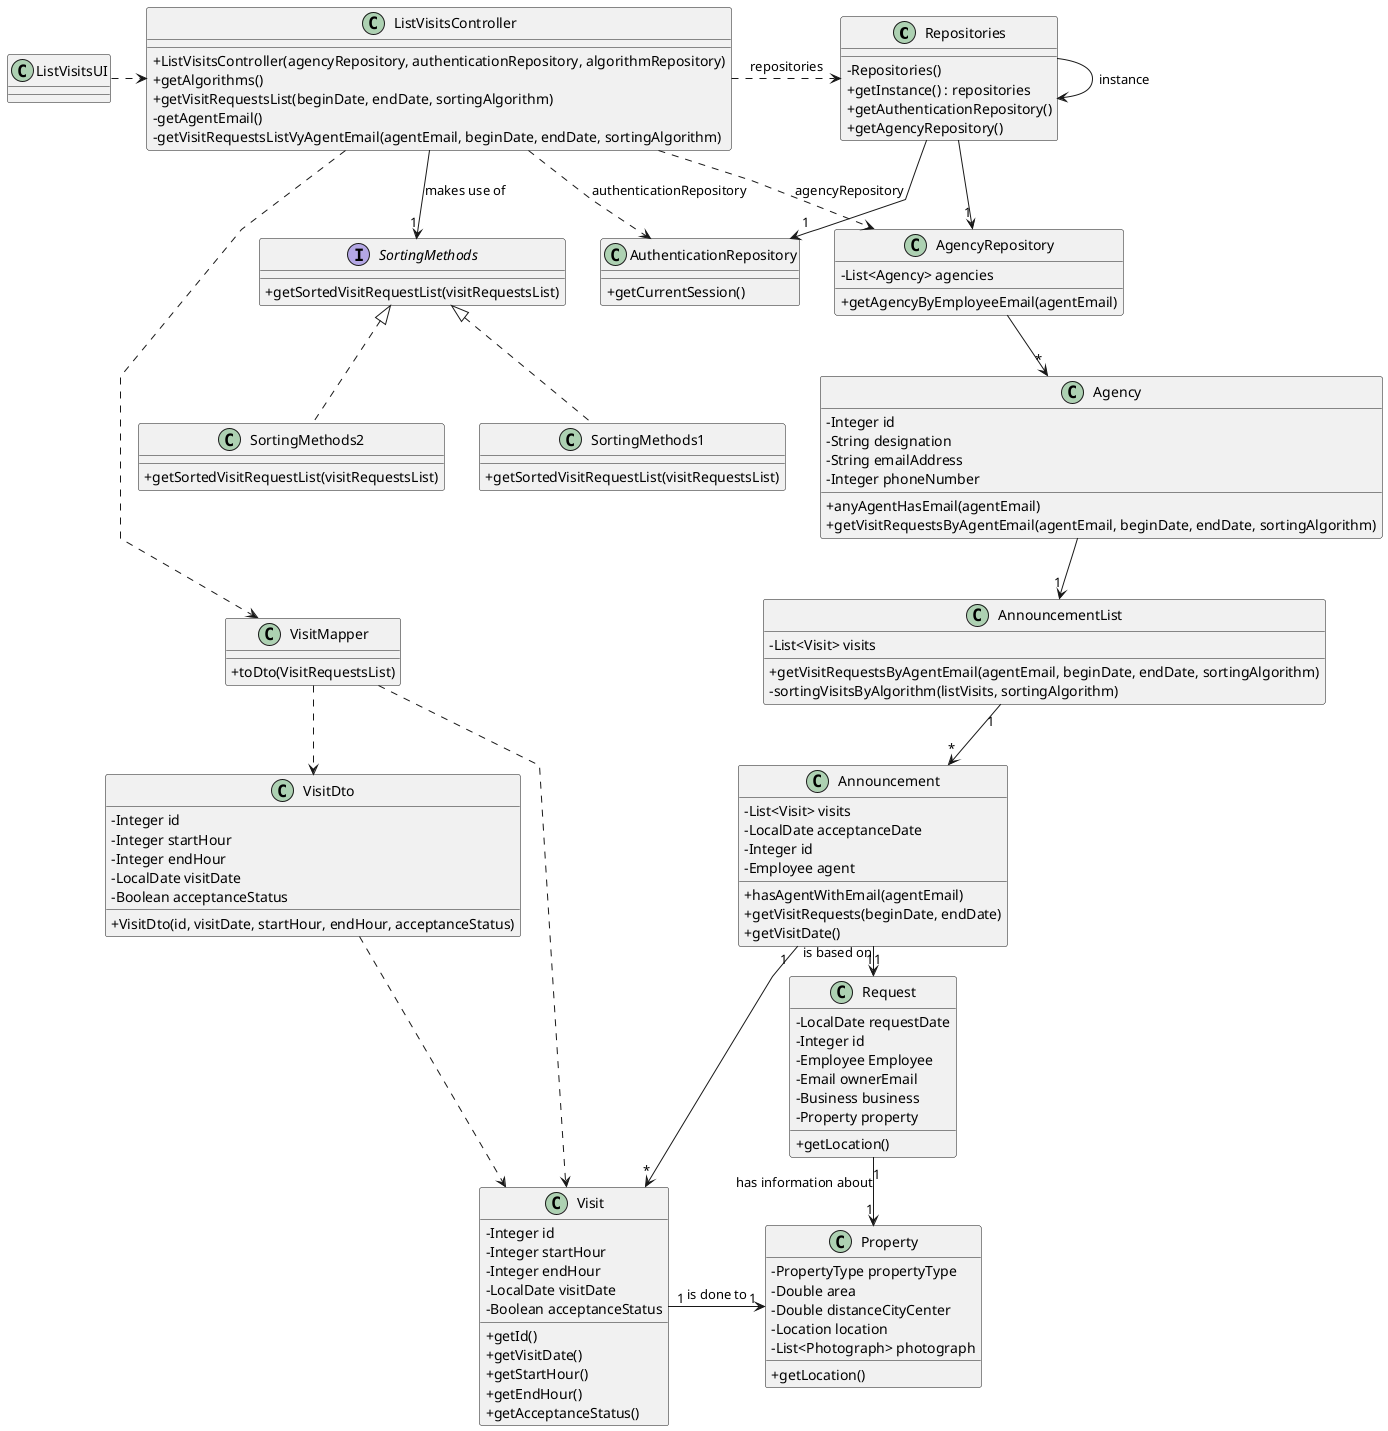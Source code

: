 @startuml
'skinparam monochrome true
skinparam packageStyle rectangle
skinparam shadowing false
skinparam linetype polyline
'skinparam linetype orto

skinparam classAttributeIconSize 0

class Repositories {
    - Repositories()
    + getInstance() : repositories
'    + getAlgorithmRepository()
    + getAuthenticationRepository()
    + getAgencyRepository()
}

class ListVisitsController {
    + ListVisitsController(agencyRepository, authenticationRepository, algorithmRepository)
    + getAlgorithms()
    + getVisitRequestsList(beginDate, endDate, sortingAlgorithm)
    - getAgentEmail()
    - getVisitRequestsListVyAgentEmail(agentEmail, beginDate, endDate, sortingAlgorithm)
}

'class AlgorithmRepository{
'+ getAlgorithmList()
'}
'
'class AlgorithmMapper{
'+toDto(algorithmList)
'}
'
'class AlgorithmDto{
'-String algorithmType
'
'+AlgorithmDto(AlgorithmTypeDesignation)
'}
'
'class Algorithm{
'-String algorithmType
'
'+getAlgorithmTypeDesignation()
'}

class AuthenticationRepository{
+getCurrentSession()
}

class AgencyRepository{
-List<Agency> agencies

+getAgencyByEmployeeEmail(agentEmail)
}

class Agency{
- Integer id
- String designation
- String emailAddress
- Integer phoneNumber

+ anyAgentHasEmail(agentEmail)
+ getVisitRequestsByAgentEmail(agentEmail, beginDate, endDate, sortingAlgorithm)
}

class AnnouncementList{
- List<Visit> visits

+ getVisitRequestsByAgentEmail(agentEmail, beginDate, endDate, sortingAlgorithm)
- sortingVisitsByAlgorithm(listVisits, sortingAlgorithm)
}

class Announcement{
    - List<Visit> visits
    - LocalDate acceptanceDate
    - Integer id
    - Employee agent

+ hasAgentWithEmail(agentEmail)
+ getVisitRequests(beginDate, endDate)
+ getVisitDate()
}

class VisitMapper{
+toDto(VisitRequestsList)
}

class Visit{
- Integer id
- Integer startHour
- Integer endHour
- LocalDate visitDate
- Boolean acceptanceStatus

+getId()
+getVisitDate()
+getStartHour()
+getEndHour()
+getAcceptanceStatus()
}

class VisitDto{
- Integer id
- Integer startHour
- Integer endHour
- LocalDate visitDate
- Boolean acceptanceStatus

+VisitDto(id, visitDate, startHour, endHour, acceptanceStatus)
}

class Request{
- LocalDate requestDate
- Integer id
- Employee Employee
- Email ownerEmail
- Business business
- Property property

+getLocation()
}

class Property{
- PropertyType propertyType
- Double area
- Double distanceCityCenter
- Location location
- List<Photograph> photograph

+getLocation()
}

'class Location{
'
'+getLocation()
'}

interface SortingMethods{
+getSortedVisitRequestList(visitRequestsList)
}

class SortingMethods1 implements SortingMethods{
+getSortedVisitRequestList(visitRequestsList)
}

class SortingMethods2 implements SortingMethods{
+getSortedVisitRequestList(visitRequestsList)
}


class ListVisitsUI {
}


Repositories -> Repositories : instance

ListVisitsUI .> ListVisitsController

ListVisitsController .> Repositories : repositories

'ListVisitsController ..> AlgorithmMapper
ListVisitsController .> VisitMapper

'AlgorithmMapper ..> AlgorithmDto
'AlgorithmDto ..> Algorithm
'AlgorithmMapper ..> Algorithm
VisitMapper ..> VisitDto
VisitDto ..> Visit
VisitMapper ..> Visit

ListVisitsController ..> AgencyRepository : agencyRepository
ListVisitsController ..> AuthenticationRepository : authenticationRepository
'ListVisitsController ..> AlgorithmRepository : algorithmRepository
Repositories --> "1" AgencyRepository
'Repositories --> "1" AlgorithmRepository
Repositories --> "1" AuthenticationRepository
AgencyRepository --> "*" Agency
Agency --> "1" AnnouncementList
AnnouncementList "1" --> "*" Announcement
Announcement "1"--> "*" Visit
'AlgorithmRepository --> "*" Algorithm
ListVisitsController --> "1"SortingMethods : makes use of
Announcement "1" -> "1" Request : is based on
Request "1" -> "1" Property : has information about
'00
Visit "1" -> "1" Property : is done to
@enduml